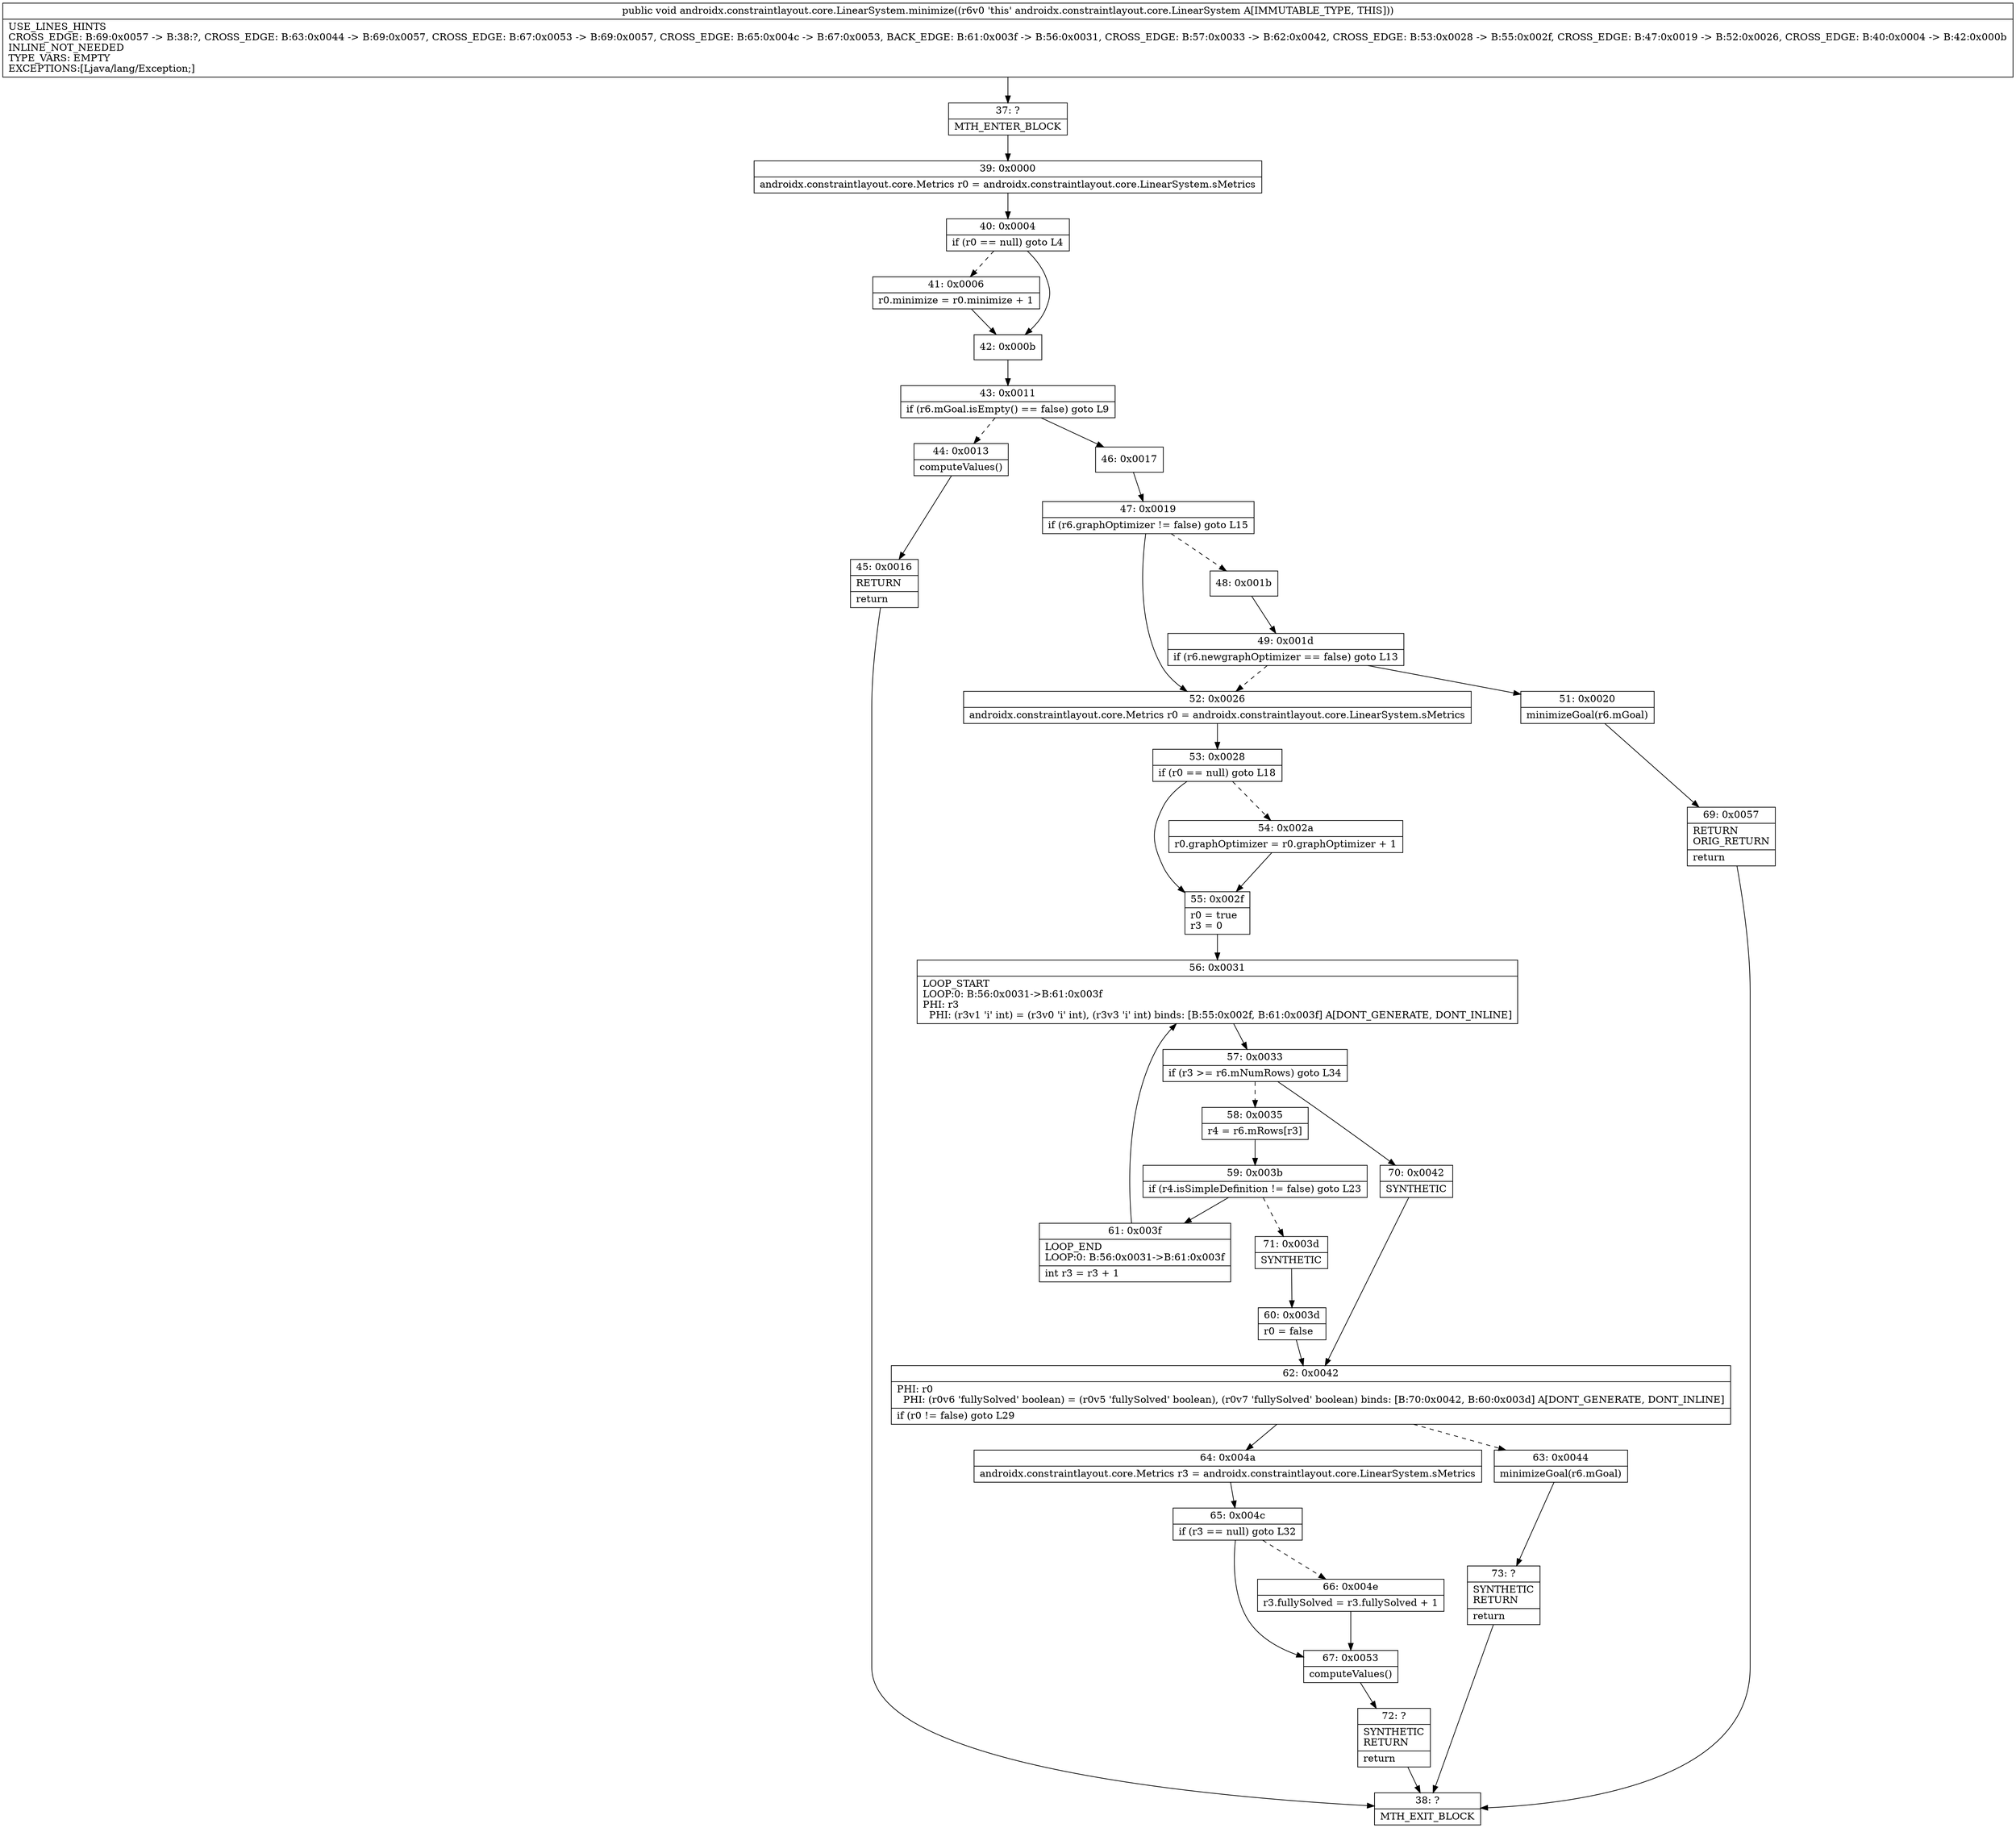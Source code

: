 digraph "CFG forandroidx.constraintlayout.core.LinearSystem.minimize()V" {
Node_37 [shape=record,label="{37\:\ ?|MTH_ENTER_BLOCK\l}"];
Node_39 [shape=record,label="{39\:\ 0x0000|androidx.constraintlayout.core.Metrics r0 = androidx.constraintlayout.core.LinearSystem.sMetrics\l}"];
Node_40 [shape=record,label="{40\:\ 0x0004|if (r0 == null) goto L4\l}"];
Node_41 [shape=record,label="{41\:\ 0x0006|r0.minimize = r0.minimize + 1\l}"];
Node_42 [shape=record,label="{42\:\ 0x000b}"];
Node_43 [shape=record,label="{43\:\ 0x0011|if (r6.mGoal.isEmpty() == false) goto L9\l}"];
Node_44 [shape=record,label="{44\:\ 0x0013|computeValues()\l}"];
Node_45 [shape=record,label="{45\:\ 0x0016|RETURN\l|return\l}"];
Node_38 [shape=record,label="{38\:\ ?|MTH_EXIT_BLOCK\l}"];
Node_46 [shape=record,label="{46\:\ 0x0017}"];
Node_47 [shape=record,label="{47\:\ 0x0019|if (r6.graphOptimizer != false) goto L15\l}"];
Node_48 [shape=record,label="{48\:\ 0x001b}"];
Node_49 [shape=record,label="{49\:\ 0x001d|if (r6.newgraphOptimizer == false) goto L13\l}"];
Node_51 [shape=record,label="{51\:\ 0x0020|minimizeGoal(r6.mGoal)\l}"];
Node_69 [shape=record,label="{69\:\ 0x0057|RETURN\lORIG_RETURN\l|return\l}"];
Node_52 [shape=record,label="{52\:\ 0x0026|androidx.constraintlayout.core.Metrics r0 = androidx.constraintlayout.core.LinearSystem.sMetrics\l}"];
Node_53 [shape=record,label="{53\:\ 0x0028|if (r0 == null) goto L18\l}"];
Node_54 [shape=record,label="{54\:\ 0x002a|r0.graphOptimizer = r0.graphOptimizer + 1\l}"];
Node_55 [shape=record,label="{55\:\ 0x002f|r0 = true\lr3 = 0\l}"];
Node_56 [shape=record,label="{56\:\ 0x0031|LOOP_START\lLOOP:0: B:56:0x0031\-\>B:61:0x003f\lPHI: r3 \l  PHI: (r3v1 'i' int) = (r3v0 'i' int), (r3v3 'i' int) binds: [B:55:0x002f, B:61:0x003f] A[DONT_GENERATE, DONT_INLINE]\l}"];
Node_57 [shape=record,label="{57\:\ 0x0033|if (r3 \>= r6.mNumRows) goto L34\l}"];
Node_58 [shape=record,label="{58\:\ 0x0035|r4 = r6.mRows[r3]\l}"];
Node_59 [shape=record,label="{59\:\ 0x003b|if (r4.isSimpleDefinition != false) goto L23\l}"];
Node_61 [shape=record,label="{61\:\ 0x003f|LOOP_END\lLOOP:0: B:56:0x0031\-\>B:61:0x003f\l|int r3 = r3 + 1\l}"];
Node_71 [shape=record,label="{71\:\ 0x003d|SYNTHETIC\l}"];
Node_60 [shape=record,label="{60\:\ 0x003d|r0 = false\l}"];
Node_62 [shape=record,label="{62\:\ 0x0042|PHI: r0 \l  PHI: (r0v6 'fullySolved' boolean) = (r0v5 'fullySolved' boolean), (r0v7 'fullySolved' boolean) binds: [B:70:0x0042, B:60:0x003d] A[DONT_GENERATE, DONT_INLINE]\l|if (r0 != false) goto L29\l}"];
Node_63 [shape=record,label="{63\:\ 0x0044|minimizeGoal(r6.mGoal)\l}"];
Node_73 [shape=record,label="{73\:\ ?|SYNTHETIC\lRETURN\l|return\l}"];
Node_64 [shape=record,label="{64\:\ 0x004a|androidx.constraintlayout.core.Metrics r3 = androidx.constraintlayout.core.LinearSystem.sMetrics\l}"];
Node_65 [shape=record,label="{65\:\ 0x004c|if (r3 == null) goto L32\l}"];
Node_66 [shape=record,label="{66\:\ 0x004e|r3.fullySolved = r3.fullySolved + 1\l}"];
Node_67 [shape=record,label="{67\:\ 0x0053|computeValues()\l}"];
Node_72 [shape=record,label="{72\:\ ?|SYNTHETIC\lRETURN\l|return\l}"];
Node_70 [shape=record,label="{70\:\ 0x0042|SYNTHETIC\l}"];
MethodNode[shape=record,label="{public void androidx.constraintlayout.core.LinearSystem.minimize((r6v0 'this' androidx.constraintlayout.core.LinearSystem A[IMMUTABLE_TYPE, THIS]))  | USE_LINES_HINTS\lCROSS_EDGE: B:69:0x0057 \-\> B:38:?, CROSS_EDGE: B:63:0x0044 \-\> B:69:0x0057, CROSS_EDGE: B:67:0x0053 \-\> B:69:0x0057, CROSS_EDGE: B:65:0x004c \-\> B:67:0x0053, BACK_EDGE: B:61:0x003f \-\> B:56:0x0031, CROSS_EDGE: B:57:0x0033 \-\> B:62:0x0042, CROSS_EDGE: B:53:0x0028 \-\> B:55:0x002f, CROSS_EDGE: B:47:0x0019 \-\> B:52:0x0026, CROSS_EDGE: B:40:0x0004 \-\> B:42:0x000b\lINLINE_NOT_NEEDED\lTYPE_VARS: EMPTY\lEXCEPTIONS:[Ljava\/lang\/Exception;]\l}"];
MethodNode -> Node_37;Node_37 -> Node_39;
Node_39 -> Node_40;
Node_40 -> Node_41[style=dashed];
Node_40 -> Node_42;
Node_41 -> Node_42;
Node_42 -> Node_43;
Node_43 -> Node_44[style=dashed];
Node_43 -> Node_46;
Node_44 -> Node_45;
Node_45 -> Node_38;
Node_46 -> Node_47;
Node_47 -> Node_48[style=dashed];
Node_47 -> Node_52;
Node_48 -> Node_49;
Node_49 -> Node_51;
Node_49 -> Node_52[style=dashed];
Node_51 -> Node_69;
Node_69 -> Node_38;
Node_52 -> Node_53;
Node_53 -> Node_54[style=dashed];
Node_53 -> Node_55;
Node_54 -> Node_55;
Node_55 -> Node_56;
Node_56 -> Node_57;
Node_57 -> Node_58[style=dashed];
Node_57 -> Node_70;
Node_58 -> Node_59;
Node_59 -> Node_61;
Node_59 -> Node_71[style=dashed];
Node_61 -> Node_56;
Node_71 -> Node_60;
Node_60 -> Node_62;
Node_62 -> Node_63[style=dashed];
Node_62 -> Node_64;
Node_63 -> Node_73;
Node_73 -> Node_38;
Node_64 -> Node_65;
Node_65 -> Node_66[style=dashed];
Node_65 -> Node_67;
Node_66 -> Node_67;
Node_67 -> Node_72;
Node_72 -> Node_38;
Node_70 -> Node_62;
}

